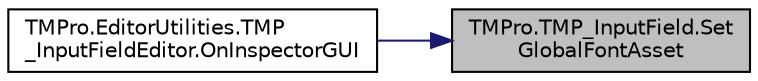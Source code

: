 digraph "TMPro.TMP_InputField.SetGlobalFontAsset"
{
 // LATEX_PDF_SIZE
  edge [fontname="Helvetica",fontsize="10",labelfontname="Helvetica",labelfontsize="10"];
  node [fontname="Helvetica",fontsize="10",shape=record];
  rankdir="RL";
  Node1 [label="TMPro.TMP_InputField.Set\lGlobalFontAsset",height=0.2,width=0.4,color="black", fillcolor="grey75", style="filled", fontcolor="black",tooltip="Function to conveniently set the Font Asset of both Placeholder and Input Field text object."];
  Node1 -> Node2 [dir="back",color="midnightblue",fontsize="10",style="solid",fontname="Helvetica"];
  Node2 [label="TMPro.EditorUtilities.TMP\l_InputFieldEditor.OnInspectorGUI",height=0.2,width=0.4,color="black", fillcolor="white", style="filled",URL="$class_t_m_pro_1_1_editor_utilities_1_1_t_m_p___input_field_editor.html#a59b111f8284526795f6dcc32a3db65f6",tooltip=" "];
}
